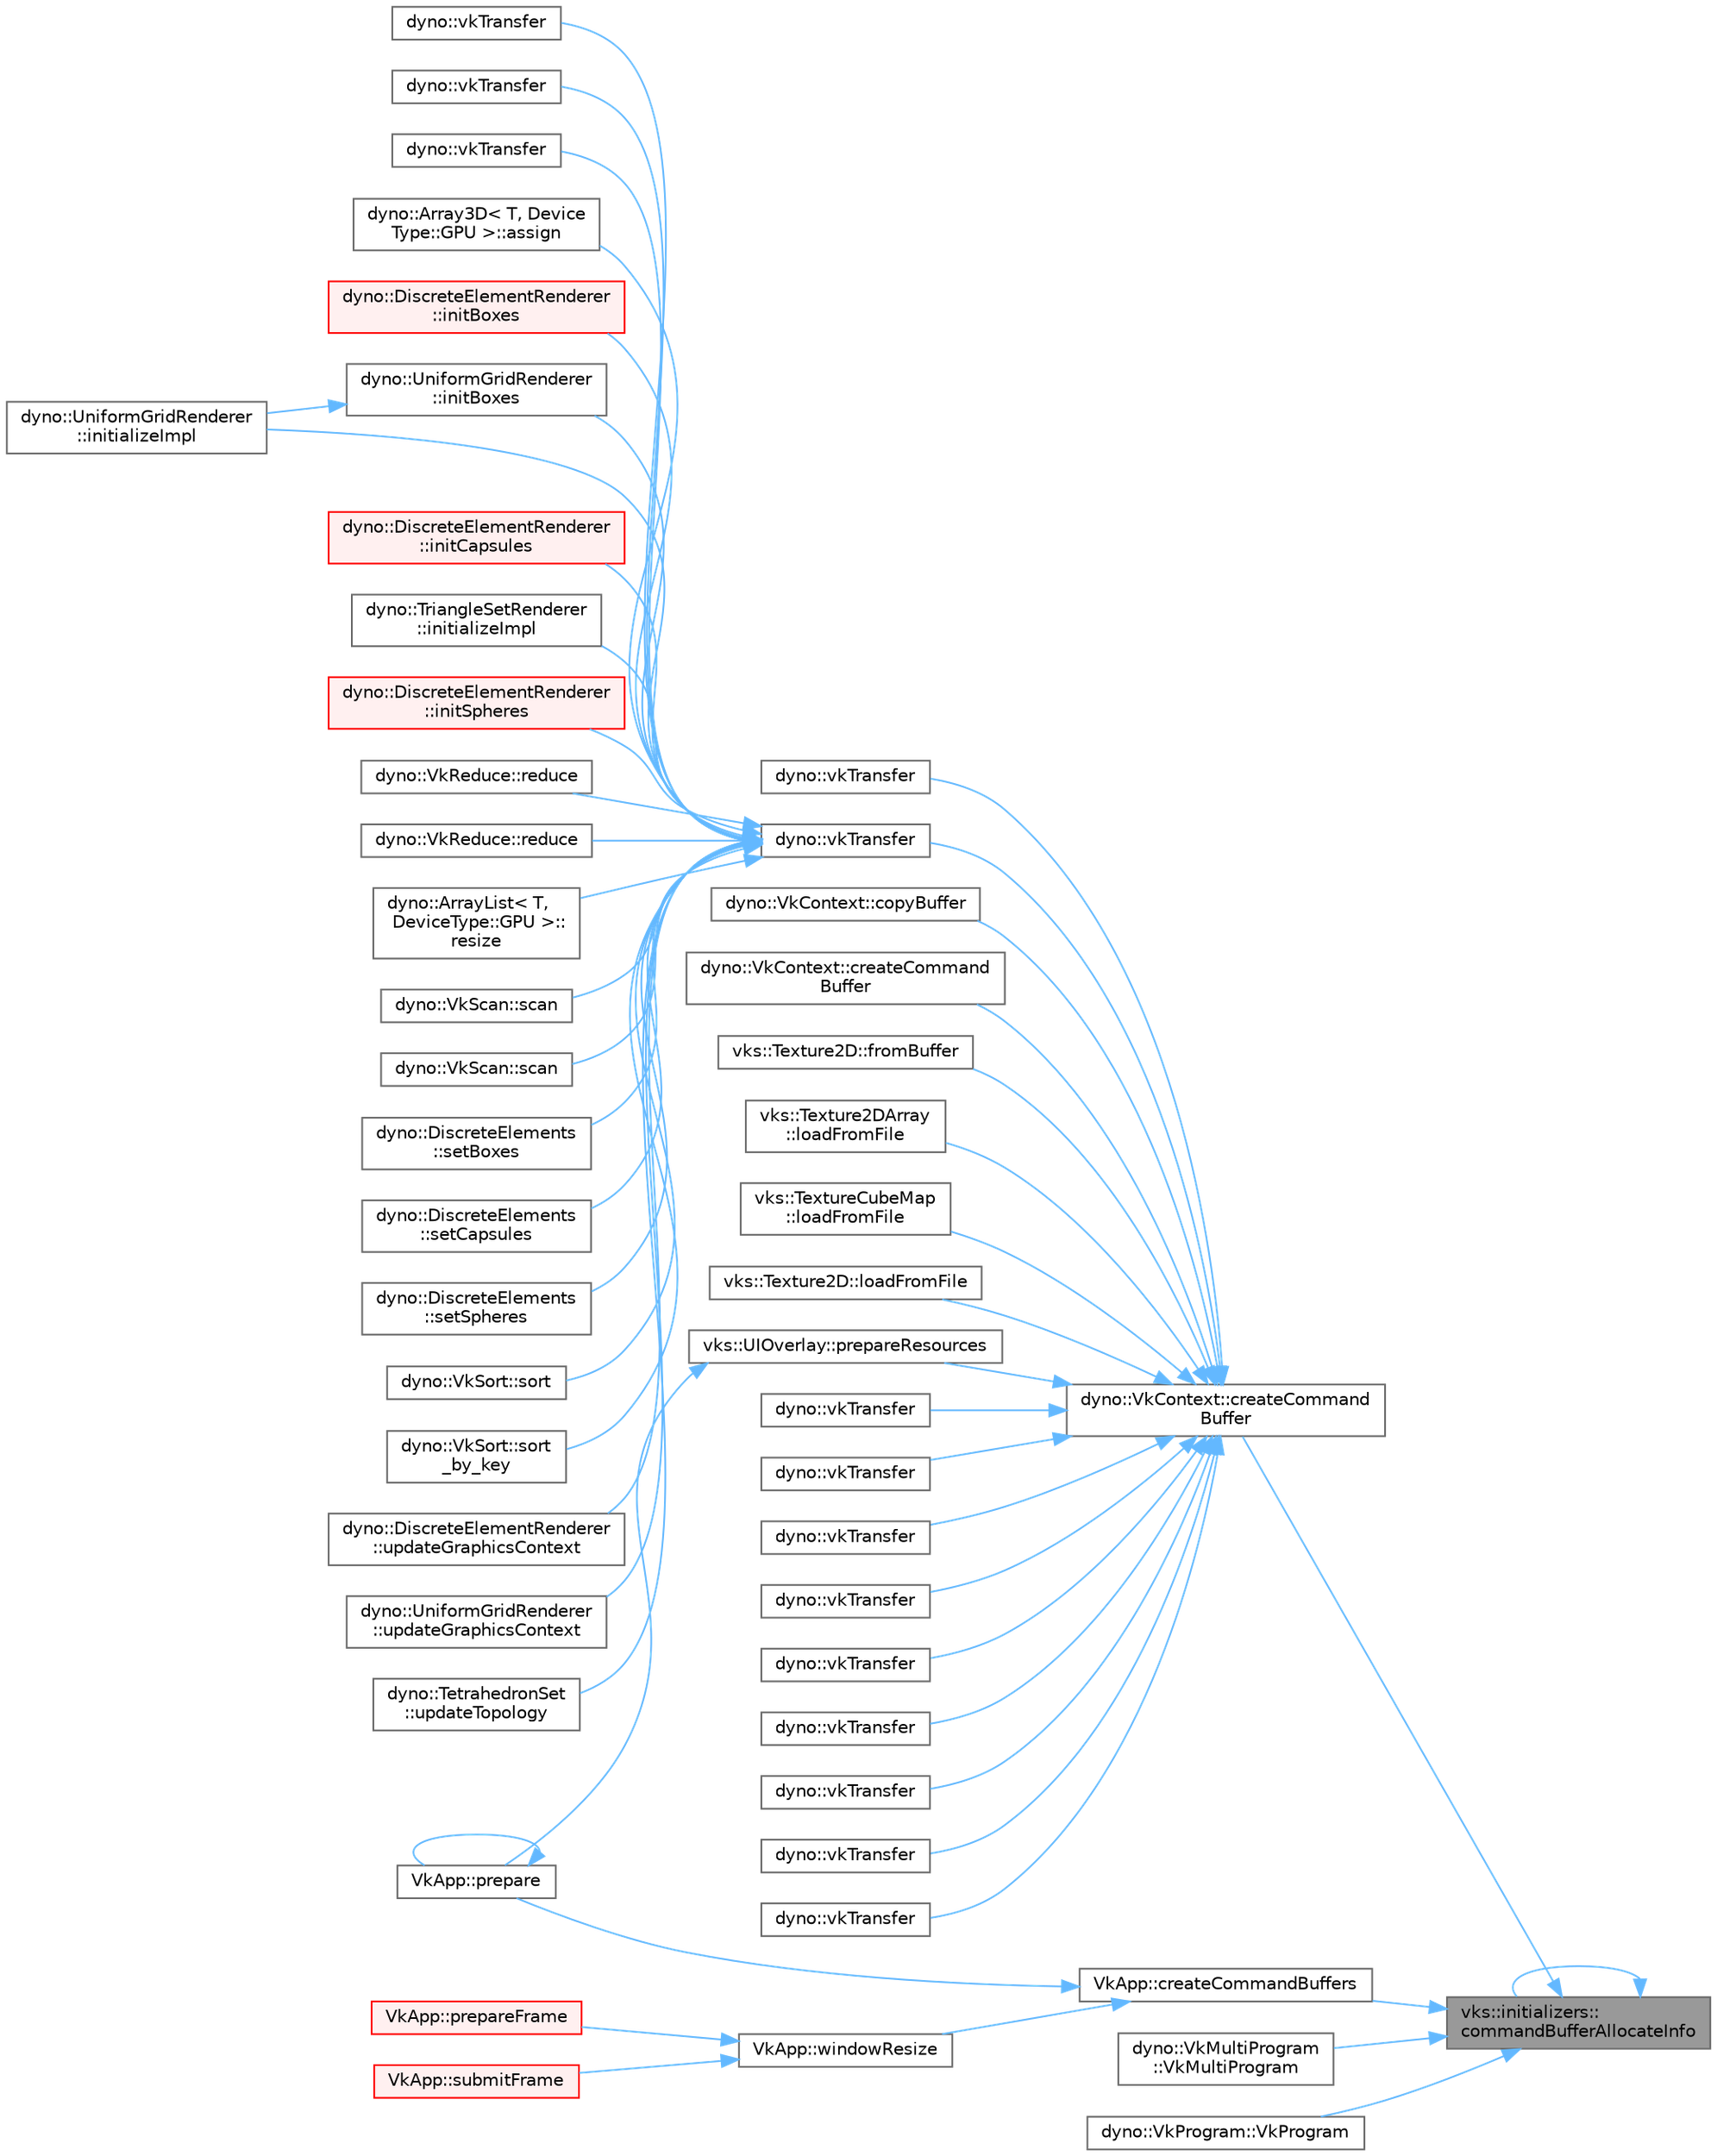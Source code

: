 digraph "vks::initializers::commandBufferAllocateInfo"
{
 // LATEX_PDF_SIZE
  bgcolor="transparent";
  edge [fontname=Helvetica,fontsize=10,labelfontname=Helvetica,labelfontsize=10];
  node [fontname=Helvetica,fontsize=10,shape=box,height=0.2,width=0.4];
  rankdir="RL";
  Node1 [id="Node000001",label="vks::initializers::\lcommandBufferAllocateInfo",height=0.2,width=0.4,color="gray40", fillcolor="grey60", style="filled", fontcolor="black",tooltip=" "];
  Node1 -> Node1 [id="edge1_Node000001_Node000001",dir="back",color="steelblue1",style="solid",tooltip=" "];
  Node1 -> Node2 [id="edge2_Node000001_Node000002",dir="back",color="steelblue1",style="solid",tooltip=" "];
  Node2 [id="Node000002",label="dyno::VkContext::createCommand\lBuffer",height=0.2,width=0.4,color="grey40", fillcolor="white", style="filled",URL="$classdyno_1_1_vk_context.html#a4614d8aa521f10227d44141087f0303e",tooltip=" "];
  Node2 -> Node3 [id="edge3_Node000002_Node000003",dir="back",color="steelblue1",style="solid",tooltip=" "];
  Node3 [id="Node000003",label="dyno::VkContext::copyBuffer",height=0.2,width=0.4,color="grey40", fillcolor="white", style="filled",URL="$classdyno_1_1_vk_context.html#a79a3bf896c584475c2955d58c5605107",tooltip=" "];
  Node2 -> Node4 [id="edge4_Node000002_Node000004",dir="back",color="steelblue1",style="solid",tooltip=" "];
  Node4 [id="Node000004",label="dyno::VkContext::createCommand\lBuffer",height=0.2,width=0.4,color="grey40", fillcolor="white", style="filled",URL="$classdyno_1_1_vk_context.html#abd6ef2ed133efc519a37e19848d6ed64",tooltip=" "];
  Node2 -> Node5 [id="edge5_Node000002_Node000005",dir="back",color="steelblue1",style="solid",tooltip=" "];
  Node5 [id="Node000005",label="vks::Texture2D::fromBuffer",height=0.2,width=0.4,color="grey40", fillcolor="white", style="filled",URL="$classvks_1_1_texture2_d.html#ac745dcca212ebf1c8b62ead200466462",tooltip=" "];
  Node2 -> Node6 [id="edge6_Node000002_Node000006",dir="back",color="steelblue1",style="solid",tooltip=" "];
  Node6 [id="Node000006",label="vks::Texture2DArray\l::loadFromFile",height=0.2,width=0.4,color="grey40", fillcolor="white", style="filled",URL="$classvks_1_1_texture2_d_array.html#ab04d9b5892e3f346bfc0a56b7a3b04d0",tooltip=" "];
  Node2 -> Node7 [id="edge7_Node000002_Node000007",dir="back",color="steelblue1",style="solid",tooltip=" "];
  Node7 [id="Node000007",label="vks::TextureCubeMap\l::loadFromFile",height=0.2,width=0.4,color="grey40", fillcolor="white", style="filled",URL="$classvks_1_1_texture_cube_map.html#ae31eb15998c8b0283547153a375a24f9",tooltip=" "];
  Node2 -> Node8 [id="edge8_Node000002_Node000008",dir="back",color="steelblue1",style="solid",tooltip=" "];
  Node8 [id="Node000008",label="vks::Texture2D::loadFromFile",height=0.2,width=0.4,color="grey40", fillcolor="white", style="filled",URL="$classvks_1_1_texture2_d.html#a84a769810d68c2bda48de43088513292",tooltip=" "];
  Node2 -> Node9 [id="edge9_Node000002_Node000009",dir="back",color="steelblue1",style="solid",tooltip=" "];
  Node9 [id="Node000009",label="vks::UIOverlay::prepareResources",height=0.2,width=0.4,color="grey40", fillcolor="white", style="filled",URL="$classvks_1_1_u_i_overlay.html#a172f4166d40c528b5265c77646939fae",tooltip=" "];
  Node9 -> Node10 [id="edge10_Node000009_Node000010",dir="back",color="steelblue1",style="solid",tooltip=" "];
  Node10 [id="Node000010",label="VkApp::prepare",height=0.2,width=0.4,color="grey40", fillcolor="white", style="filled",URL="$class_vk_app.html#aa232b32eb5b90698500190d0fe004cdb",tooltip="Prepares all Vulkan resources and functions required to run the sample."];
  Node10 -> Node10 [id="edge11_Node000010_Node000010",dir="back",color="steelblue1",style="solid",tooltip=" "];
  Node2 -> Node11 [id="edge12_Node000002_Node000011",dir="back",color="steelblue1",style="solid",tooltip=" "];
  Node11 [id="Node000011",label="dyno::vkTransfer",height=0.2,width=0.4,color="grey40", fillcolor="white", style="filled",URL="$namespacedyno.html#aa2ea8b70efdef724bf4aaf8a46e91ba5",tooltip=" "];
  Node2 -> Node12 [id="edge13_Node000002_Node000012",dir="back",color="steelblue1",style="solid",tooltip=" "];
  Node12 [id="Node000012",label="dyno::vkTransfer",height=0.2,width=0.4,color="grey40", fillcolor="white", style="filled",URL="$namespacedyno.html#ae1c9e579a1616912441125f34e9a076e",tooltip=" "];
  Node2 -> Node13 [id="edge14_Node000002_Node000013",dir="back",color="steelblue1",style="solid",tooltip=" "];
  Node13 [id="Node000013",label="dyno::vkTransfer",height=0.2,width=0.4,color="grey40", fillcolor="white", style="filled",URL="$namespacedyno.html#a83a1be2ea9b705aa846c3dd570e6a9db",tooltip=" "];
  Node2 -> Node14 [id="edge15_Node000002_Node000014",dir="back",color="steelblue1",style="solid",tooltip=" "];
  Node14 [id="Node000014",label="dyno::vkTransfer",height=0.2,width=0.4,color="grey40", fillcolor="white", style="filled",URL="$namespacedyno.html#a26e7f739cf2b791a93fa5fc99e255905",tooltip=" "];
  Node2 -> Node15 [id="edge16_Node000002_Node000015",dir="back",color="steelblue1",style="solid",tooltip=" "];
  Node15 [id="Node000015",label="dyno::vkTransfer",height=0.2,width=0.4,color="grey40", fillcolor="white", style="filled",URL="$namespacedyno.html#a0f99fecfe81fd70d9f11cbd25a151e8e",tooltip=" "];
  Node2 -> Node16 [id="edge17_Node000002_Node000016",dir="back",color="steelblue1",style="solid",tooltip=" "];
  Node16 [id="Node000016",label="dyno::vkTransfer",height=0.2,width=0.4,color="grey40", fillcolor="white", style="filled",URL="$namespacedyno.html#aa51e5cb5b8b533bd54480df90d445677",tooltip=" "];
  Node2 -> Node17 [id="edge18_Node000002_Node000017",dir="back",color="steelblue1",style="solid",tooltip=" "];
  Node17 [id="Node000017",label="dyno::vkTransfer",height=0.2,width=0.4,color="grey40", fillcolor="white", style="filled",URL="$namespacedyno.html#a8704f664e94c7e4c7f661eb7ff459a0d",tooltip=" "];
  Node2 -> Node18 [id="edge19_Node000002_Node000018",dir="back",color="steelblue1",style="solid",tooltip=" "];
  Node18 [id="Node000018",label="dyno::vkTransfer",height=0.2,width=0.4,color="grey40", fillcolor="white", style="filled",URL="$namespacedyno.html#a5a00b5a07313d3615ade9c42cabbb75f",tooltip=" "];
  Node2 -> Node19 [id="edge20_Node000002_Node000019",dir="back",color="steelblue1",style="solid",tooltip=" "];
  Node19 [id="Node000019",label="dyno::vkTransfer",height=0.2,width=0.4,color="grey40", fillcolor="white", style="filled",URL="$namespacedyno.html#a63290b0f173ee080104e240ba8da2191",tooltip=" "];
  Node2 -> Node20 [id="edge21_Node000002_Node000020",dir="back",color="steelblue1",style="solid",tooltip=" "];
  Node20 [id="Node000020",label="dyno::vkTransfer",height=0.2,width=0.4,color="grey40", fillcolor="white", style="filled",URL="$namespacedyno.html#a8ff66ec74d49070c7d7123da3af675b6",tooltip=" "];
  Node2 -> Node21 [id="edge22_Node000002_Node000021",dir="back",color="steelblue1",style="solid",tooltip=" "];
  Node21 [id="Node000021",label="dyno::vkTransfer",height=0.2,width=0.4,color="grey40", fillcolor="white", style="filled",URL="$namespacedyno.html#adc5f45c2a361d9e356051f6aa6b13a5f",tooltip=" "];
  Node21 -> Node22 [id="edge23_Node000021_Node000022",dir="back",color="steelblue1",style="solid",tooltip=" "];
  Node22 [id="Node000022",label="dyno::Array3D\< T, Device\lType::GPU \>::assign",height=0.2,width=0.4,color="grey40", fillcolor="white", style="filled",URL="$classdyno_1_1_array3_d_3_01_t_00_01_device_type_1_1_g_p_u_01_4.html#a9387be8152b7cca960f438ba9121b9fc",tooltip=" "];
  Node21 -> Node23 [id="edge24_Node000021_Node000023",dir="back",color="steelblue1",style="solid",tooltip=" "];
  Node23 [id="Node000023",label="dyno::DiscreteElementRenderer\l::initBoxes",height=0.2,width=0.4,color="red", fillcolor="#FFF0F0", style="filled",URL="$classdyno_1_1_discrete_element_renderer.html#a237d475786bf5c195ae5629681cee7c5",tooltip=" "];
  Node21 -> Node25 [id="edge25_Node000021_Node000025",dir="back",color="steelblue1",style="solid",tooltip=" "];
  Node25 [id="Node000025",label="dyno::UniformGridRenderer\l::initBoxes",height=0.2,width=0.4,color="grey40", fillcolor="white", style="filled",URL="$classdyno_1_1_uniform_grid_renderer.html#abef50f9c359af5c060cc29dfc3e6ffd6",tooltip=" "];
  Node25 -> Node26 [id="edge26_Node000025_Node000026",dir="back",color="steelblue1",style="solid",tooltip=" "];
  Node26 [id="Node000026",label="dyno::UniformGridRenderer\l::initializeImpl",height=0.2,width=0.4,color="grey40", fillcolor="white", style="filled",URL="$classdyno_1_1_uniform_grid_renderer.html#ab184d2155c82a06f02d53d926d26a320",tooltip=" "];
  Node21 -> Node27 [id="edge27_Node000021_Node000027",dir="back",color="steelblue1",style="solid",tooltip=" "];
  Node27 [id="Node000027",label="dyno::DiscreteElementRenderer\l::initCapsules",height=0.2,width=0.4,color="red", fillcolor="#FFF0F0", style="filled",URL="$classdyno_1_1_discrete_element_renderer.html#abecf6640e344015568c027e20dd9d8d9",tooltip=" "];
  Node21 -> Node28 [id="edge28_Node000021_Node000028",dir="back",color="steelblue1",style="solid",tooltip=" "];
  Node28 [id="Node000028",label="dyno::TriangleSetRenderer\l::initializeImpl",height=0.2,width=0.4,color="grey40", fillcolor="white", style="filled",URL="$classdyno_1_1_triangle_set_renderer.html#a8f6938982936894538a2b36e2eb008a6",tooltip=" "];
  Node21 -> Node26 [id="edge29_Node000021_Node000026",dir="back",color="steelblue1",style="solid",tooltip=" "];
  Node21 -> Node29 [id="edge30_Node000021_Node000029",dir="back",color="steelblue1",style="solid",tooltip=" "];
  Node29 [id="Node000029",label="dyno::DiscreteElementRenderer\l::initSpheres",height=0.2,width=0.4,color="red", fillcolor="#FFF0F0", style="filled",URL="$classdyno_1_1_discrete_element_renderer.html#a87527d5bea5642a3c7f62af4a3bb068a",tooltip=" "];
  Node21 -> Node30 [id="edge31_Node000021_Node000030",dir="back",color="steelblue1",style="solid",tooltip=" "];
  Node30 [id="Node000030",label="dyno::VkReduce::reduce",height=0.2,width=0.4,color="grey40", fillcolor="white", style="filled",URL="$classdyno_1_1_vk_reduce.html#aedbef0d1b37f08c95f83de88258e9145",tooltip=" "];
  Node21 -> Node31 [id="edge32_Node000021_Node000031",dir="back",color="steelblue1",style="solid",tooltip=" "];
  Node31 [id="Node000031",label="dyno::VkReduce::reduce",height=0.2,width=0.4,color="grey40", fillcolor="white", style="filled",URL="$classdyno_1_1_vk_reduce.html#a6ceb503c7e89d56d55496275a8dd63f1",tooltip=" "];
  Node21 -> Node32 [id="edge33_Node000021_Node000032",dir="back",color="steelblue1",style="solid",tooltip=" "];
  Node32 [id="Node000032",label="dyno::ArrayList\< T,\l DeviceType::GPU \>::\lresize",height=0.2,width=0.4,color="grey40", fillcolor="white", style="filled",URL="$classdyno_1_1_array_list_3_01_t_00_01_device_type_1_1_g_p_u_01_4.html#aaef06f2c2d4f4eccdc8bea29872bac21",tooltip=" "];
  Node21 -> Node33 [id="edge34_Node000021_Node000033",dir="back",color="steelblue1",style="solid",tooltip=" "];
  Node33 [id="Node000033",label="dyno::VkScan::scan",height=0.2,width=0.4,color="grey40", fillcolor="white", style="filled",URL="$classdyno_1_1_vk_scan.html#ad123db5ba29d53977aa6d36f41224fdf",tooltip=" "];
  Node21 -> Node34 [id="edge35_Node000021_Node000034",dir="back",color="steelblue1",style="solid",tooltip=" "];
  Node34 [id="Node000034",label="dyno::VkScan::scan",height=0.2,width=0.4,color="grey40", fillcolor="white", style="filled",URL="$classdyno_1_1_vk_scan.html#a6dcd2288683f04f5f369a998b08556bf",tooltip=" "];
  Node21 -> Node35 [id="edge36_Node000021_Node000035",dir="back",color="steelblue1",style="solid",tooltip=" "];
  Node35 [id="Node000035",label="dyno::DiscreteElements\l::setBoxes",height=0.2,width=0.4,color="grey40", fillcolor="white", style="filled",URL="$classdyno_1_1_discrete_elements.html#ad6c32cb8a4783396f127c3109f481168",tooltip=" "];
  Node21 -> Node36 [id="edge37_Node000021_Node000036",dir="back",color="steelblue1",style="solid",tooltip=" "];
  Node36 [id="Node000036",label="dyno::DiscreteElements\l::setCapsules",height=0.2,width=0.4,color="grey40", fillcolor="white", style="filled",URL="$classdyno_1_1_discrete_elements.html#a559316b056c72c62c87db6ce6cb1effa",tooltip=" "];
  Node21 -> Node37 [id="edge38_Node000021_Node000037",dir="back",color="steelblue1",style="solid",tooltip=" "];
  Node37 [id="Node000037",label="dyno::DiscreteElements\l::setSpheres",height=0.2,width=0.4,color="grey40", fillcolor="white", style="filled",URL="$classdyno_1_1_discrete_elements.html#acf0de44792d1cb8f8c577c5d432863ea",tooltip=" "];
  Node21 -> Node38 [id="edge39_Node000021_Node000038",dir="back",color="steelblue1",style="solid",tooltip=" "];
  Node38 [id="Node000038",label="dyno::VkSort::sort",height=0.2,width=0.4,color="grey40", fillcolor="white", style="filled",URL="$classdyno_1_1_vk_sort.html#a9add5390515e0d976c49e3edf095e5de",tooltip=" "];
  Node21 -> Node39 [id="edge40_Node000021_Node000039",dir="back",color="steelblue1",style="solid",tooltip=" "];
  Node39 [id="Node000039",label="dyno::VkSort::sort\l_by_key",height=0.2,width=0.4,color="grey40", fillcolor="white", style="filled",URL="$classdyno_1_1_vk_sort.html#ab4c9da2b2edce86fe6812bcbec953481",tooltip=" "];
  Node21 -> Node40 [id="edge41_Node000021_Node000040",dir="back",color="steelblue1",style="solid",tooltip=" "];
  Node40 [id="Node000040",label="dyno::DiscreteElementRenderer\l::updateGraphicsContext",height=0.2,width=0.4,color="grey40", fillcolor="white", style="filled",URL="$classdyno_1_1_discrete_element_renderer.html#a3c8815963631e18c9ed355b6e44faf1a",tooltip=" "];
  Node21 -> Node41 [id="edge42_Node000021_Node000041",dir="back",color="steelblue1",style="solid",tooltip=" "];
  Node41 [id="Node000041",label="dyno::UniformGridRenderer\l::updateGraphicsContext",height=0.2,width=0.4,color="grey40", fillcolor="white", style="filled",URL="$classdyno_1_1_uniform_grid_renderer.html#a18bd67ade5a4dedcde4b1056eda9b9d3",tooltip=" "];
  Node21 -> Node42 [id="edge43_Node000021_Node000042",dir="back",color="steelblue1",style="solid",tooltip=" "];
  Node42 [id="Node000042",label="dyno::TetrahedronSet\l::updateTopology",height=0.2,width=0.4,color="grey40", fillcolor="white", style="filled",URL="$classdyno_1_1_tetrahedron_set.html#a24fea3108002b8176f28dad847fce8a7",tooltip=" "];
  Node21 -> Node43 [id="edge44_Node000021_Node000043",dir="back",color="steelblue1",style="solid",tooltip=" "];
  Node43 [id="Node000043",label="dyno::vkTransfer",height=0.2,width=0.4,color="grey40", fillcolor="white", style="filled",URL="$namespacedyno.html#adeba824071d2350f9bee8d1f74fef244",tooltip=" "];
  Node21 -> Node44 [id="edge45_Node000021_Node000044",dir="back",color="steelblue1",style="solid",tooltip=" "];
  Node44 [id="Node000044",label="dyno::vkTransfer",height=0.2,width=0.4,color="grey40", fillcolor="white", style="filled",URL="$namespacedyno.html#a34cb01788e4a0bcca9084890b3b0488f",tooltip=" "];
  Node21 -> Node45 [id="edge46_Node000021_Node000045",dir="back",color="steelblue1",style="solid",tooltip=" "];
  Node45 [id="Node000045",label="dyno::vkTransfer",height=0.2,width=0.4,color="grey40", fillcolor="white", style="filled",URL="$namespacedyno.html#a579af54ab01fb868ea5d00926333ff7f",tooltip=" "];
  Node1 -> Node46 [id="edge47_Node000001_Node000046",dir="back",color="steelblue1",style="solid",tooltip=" "];
  Node46 [id="Node000046",label="VkApp::createCommandBuffers",height=0.2,width=0.4,color="grey40", fillcolor="white", style="filled",URL="$class_vk_app.html#aebc0a020547b33662c7ab153e0f5ee78",tooltip=" "];
  Node46 -> Node10 [id="edge48_Node000046_Node000010",dir="back",color="steelblue1",style="solid",tooltip=" "];
  Node46 -> Node47 [id="edge49_Node000046_Node000047",dir="back",color="steelblue1",style="solid",tooltip=" "];
  Node47 [id="Node000047",label="VkApp::windowResize",height=0.2,width=0.4,color="grey40", fillcolor="white", style="filled",URL="$class_vk_app.html#a7cd16d7aa5e59f3320f4db4203d9c6c2",tooltip=" "];
  Node47 -> Node48 [id="edge50_Node000047_Node000048",dir="back",color="steelblue1",style="solid",tooltip=" "];
  Node48 [id="Node000048",label="VkApp::prepareFrame",height=0.2,width=0.4,color="red", fillcolor="#FFF0F0", style="filled",URL="$class_vk_app.html#a0162143259d08706c042d08fbebe4706",tooltip=" "];
  Node47 -> Node53 [id="edge51_Node000047_Node000053",dir="back",color="steelblue1",style="solid",tooltip=" "];
  Node53 [id="Node000053",label="VkApp::submitFrame",height=0.2,width=0.4,color="red", fillcolor="#FFF0F0", style="filled",URL="$class_vk_app.html#a77aa2460391395eadb236bd13826b56e",tooltip="Presents the current image to the swap chain."];
  Node1 -> Node54 [id="edge52_Node000001_Node000054",dir="back",color="steelblue1",style="solid",tooltip=" "];
  Node54 [id="Node000054",label="dyno::VkMultiProgram\l::VkMultiProgram",height=0.2,width=0.4,color="grey40", fillcolor="white", style="filled",URL="$classdyno_1_1_vk_multi_program.html#abebe62ffee6034de6986fd21a2af4b3e",tooltip=" "];
  Node1 -> Node55 [id="edge53_Node000001_Node000055",dir="back",color="steelblue1",style="solid",tooltip=" "];
  Node55 [id="Node000055",label="dyno::VkProgram::VkProgram",height=0.2,width=0.4,color="grey40", fillcolor="white", style="filled",URL="$classdyno_1_1_vk_program.html#a78b50e465ff56350478ff72242fe19d6",tooltip=" "];
}
